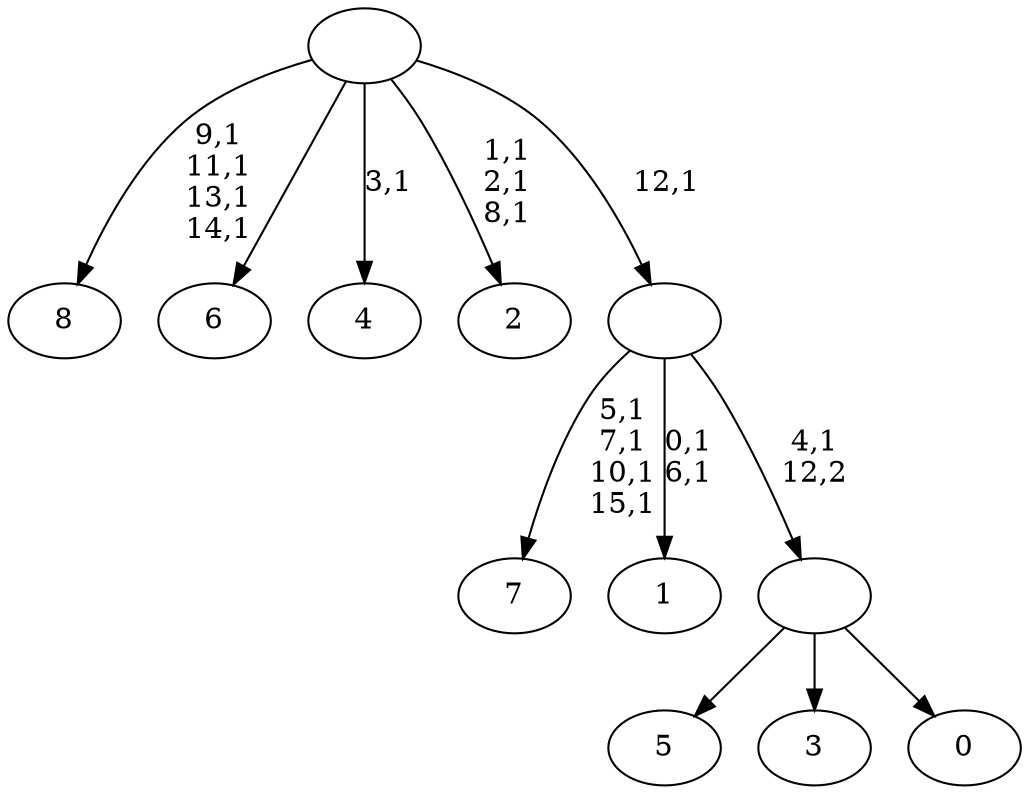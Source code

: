 digraph T {
	25 [label="8"]
	20 [label="7"]
	15 [label="6"]
	14 [label="5"]
	13 [label="4"]
	11 [label="3"]
	10 [label="2"]
	6 [label="1"]
	3 [label="0"]
	2 [label=""]
	1 [label=""]
	0 [label=""]
	2 -> 14 [label=""]
	2 -> 11 [label=""]
	2 -> 3 [label=""]
	1 -> 6 [label="0,1\n6,1"]
	1 -> 20 [label="5,1\n7,1\n10,1\n15,1"]
	1 -> 2 [label="4,1\n12,2"]
	0 -> 10 [label="1,1\n2,1\n8,1"]
	0 -> 13 [label="3,1"]
	0 -> 25 [label="9,1\n11,1\n13,1\n14,1"]
	0 -> 15 [label=""]
	0 -> 1 [label="12,1"]
}
